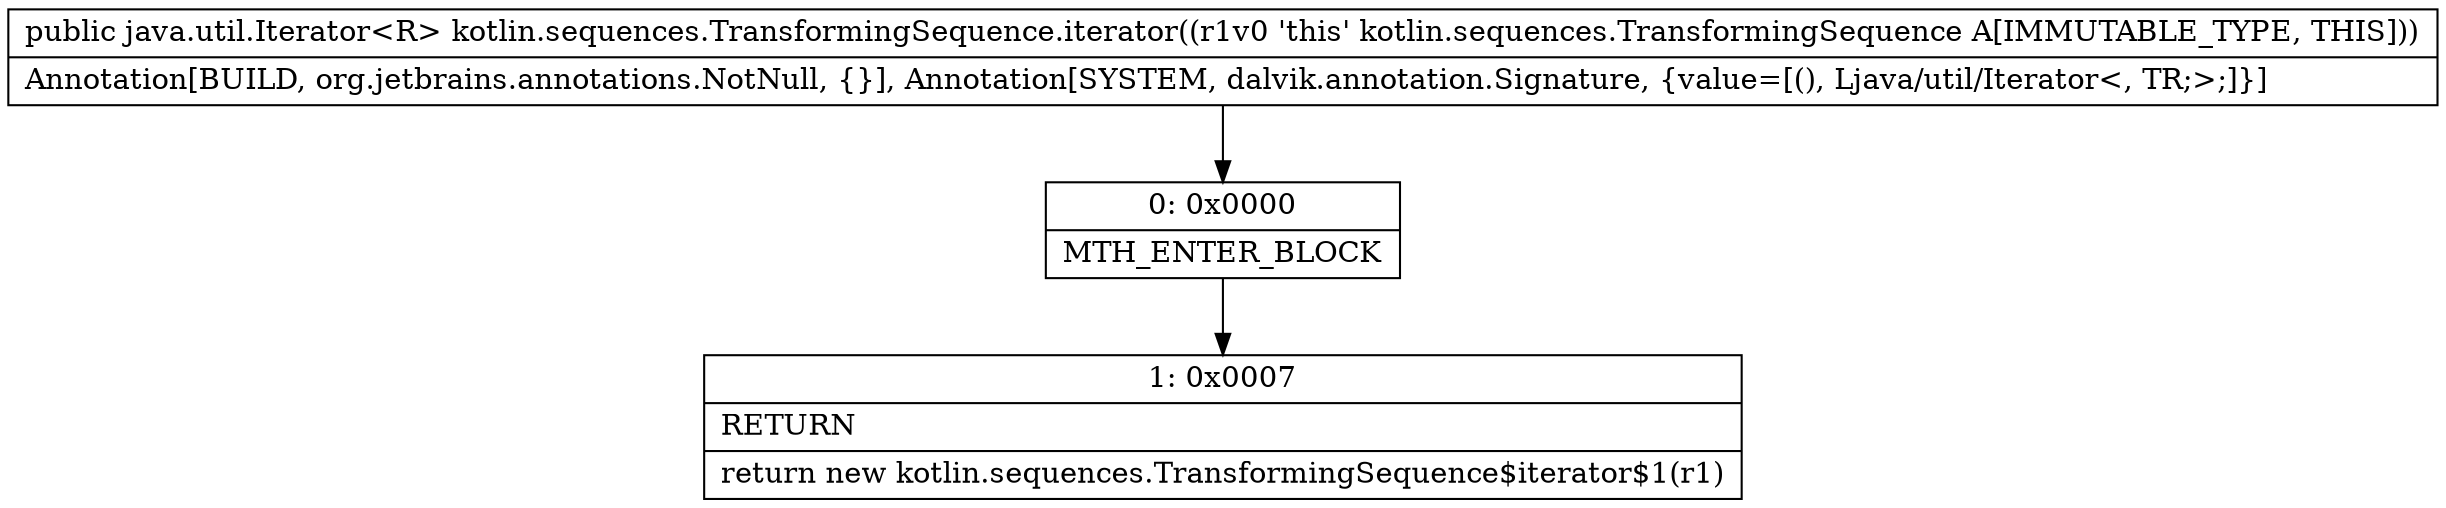 digraph "CFG forkotlin.sequences.TransformingSequence.iterator()Ljava\/util\/Iterator;" {
Node_0 [shape=record,label="{0\:\ 0x0000|MTH_ENTER_BLOCK\l}"];
Node_1 [shape=record,label="{1\:\ 0x0007|RETURN\l|return new kotlin.sequences.TransformingSequence$iterator$1(r1)\l}"];
MethodNode[shape=record,label="{public java.util.Iterator\<R\> kotlin.sequences.TransformingSequence.iterator((r1v0 'this' kotlin.sequences.TransformingSequence A[IMMUTABLE_TYPE, THIS]))  | Annotation[BUILD, org.jetbrains.annotations.NotNull, \{\}], Annotation[SYSTEM, dalvik.annotation.Signature, \{value=[(), Ljava\/util\/Iterator\<, TR;\>;]\}]\l}"];
MethodNode -> Node_0;
Node_0 -> Node_1;
}

